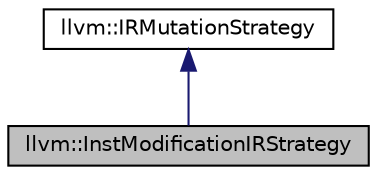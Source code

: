 digraph "llvm::InstModificationIRStrategy"
{
 // LATEX_PDF_SIZE
  bgcolor="transparent";
  edge [fontname="Helvetica",fontsize="10",labelfontname="Helvetica",labelfontsize="10"];
  node [fontname="Helvetica",fontsize="10",shape=record];
  Node1 [label="llvm::InstModificationIRStrategy",height=0.2,width=0.4,color="black", fillcolor="grey75", style="filled", fontcolor="black",tooltip="Strategy that modifies instruction attributes and operands."];
  Node2 -> Node1 [dir="back",color="midnightblue",fontsize="10",style="solid",fontname="Helvetica"];
  Node2 [label="llvm::IRMutationStrategy",height=0.2,width=0.4,color="black",URL="$classllvm_1_1IRMutationStrategy.html",tooltip="Base class for describing how to mutate a module."];
}
